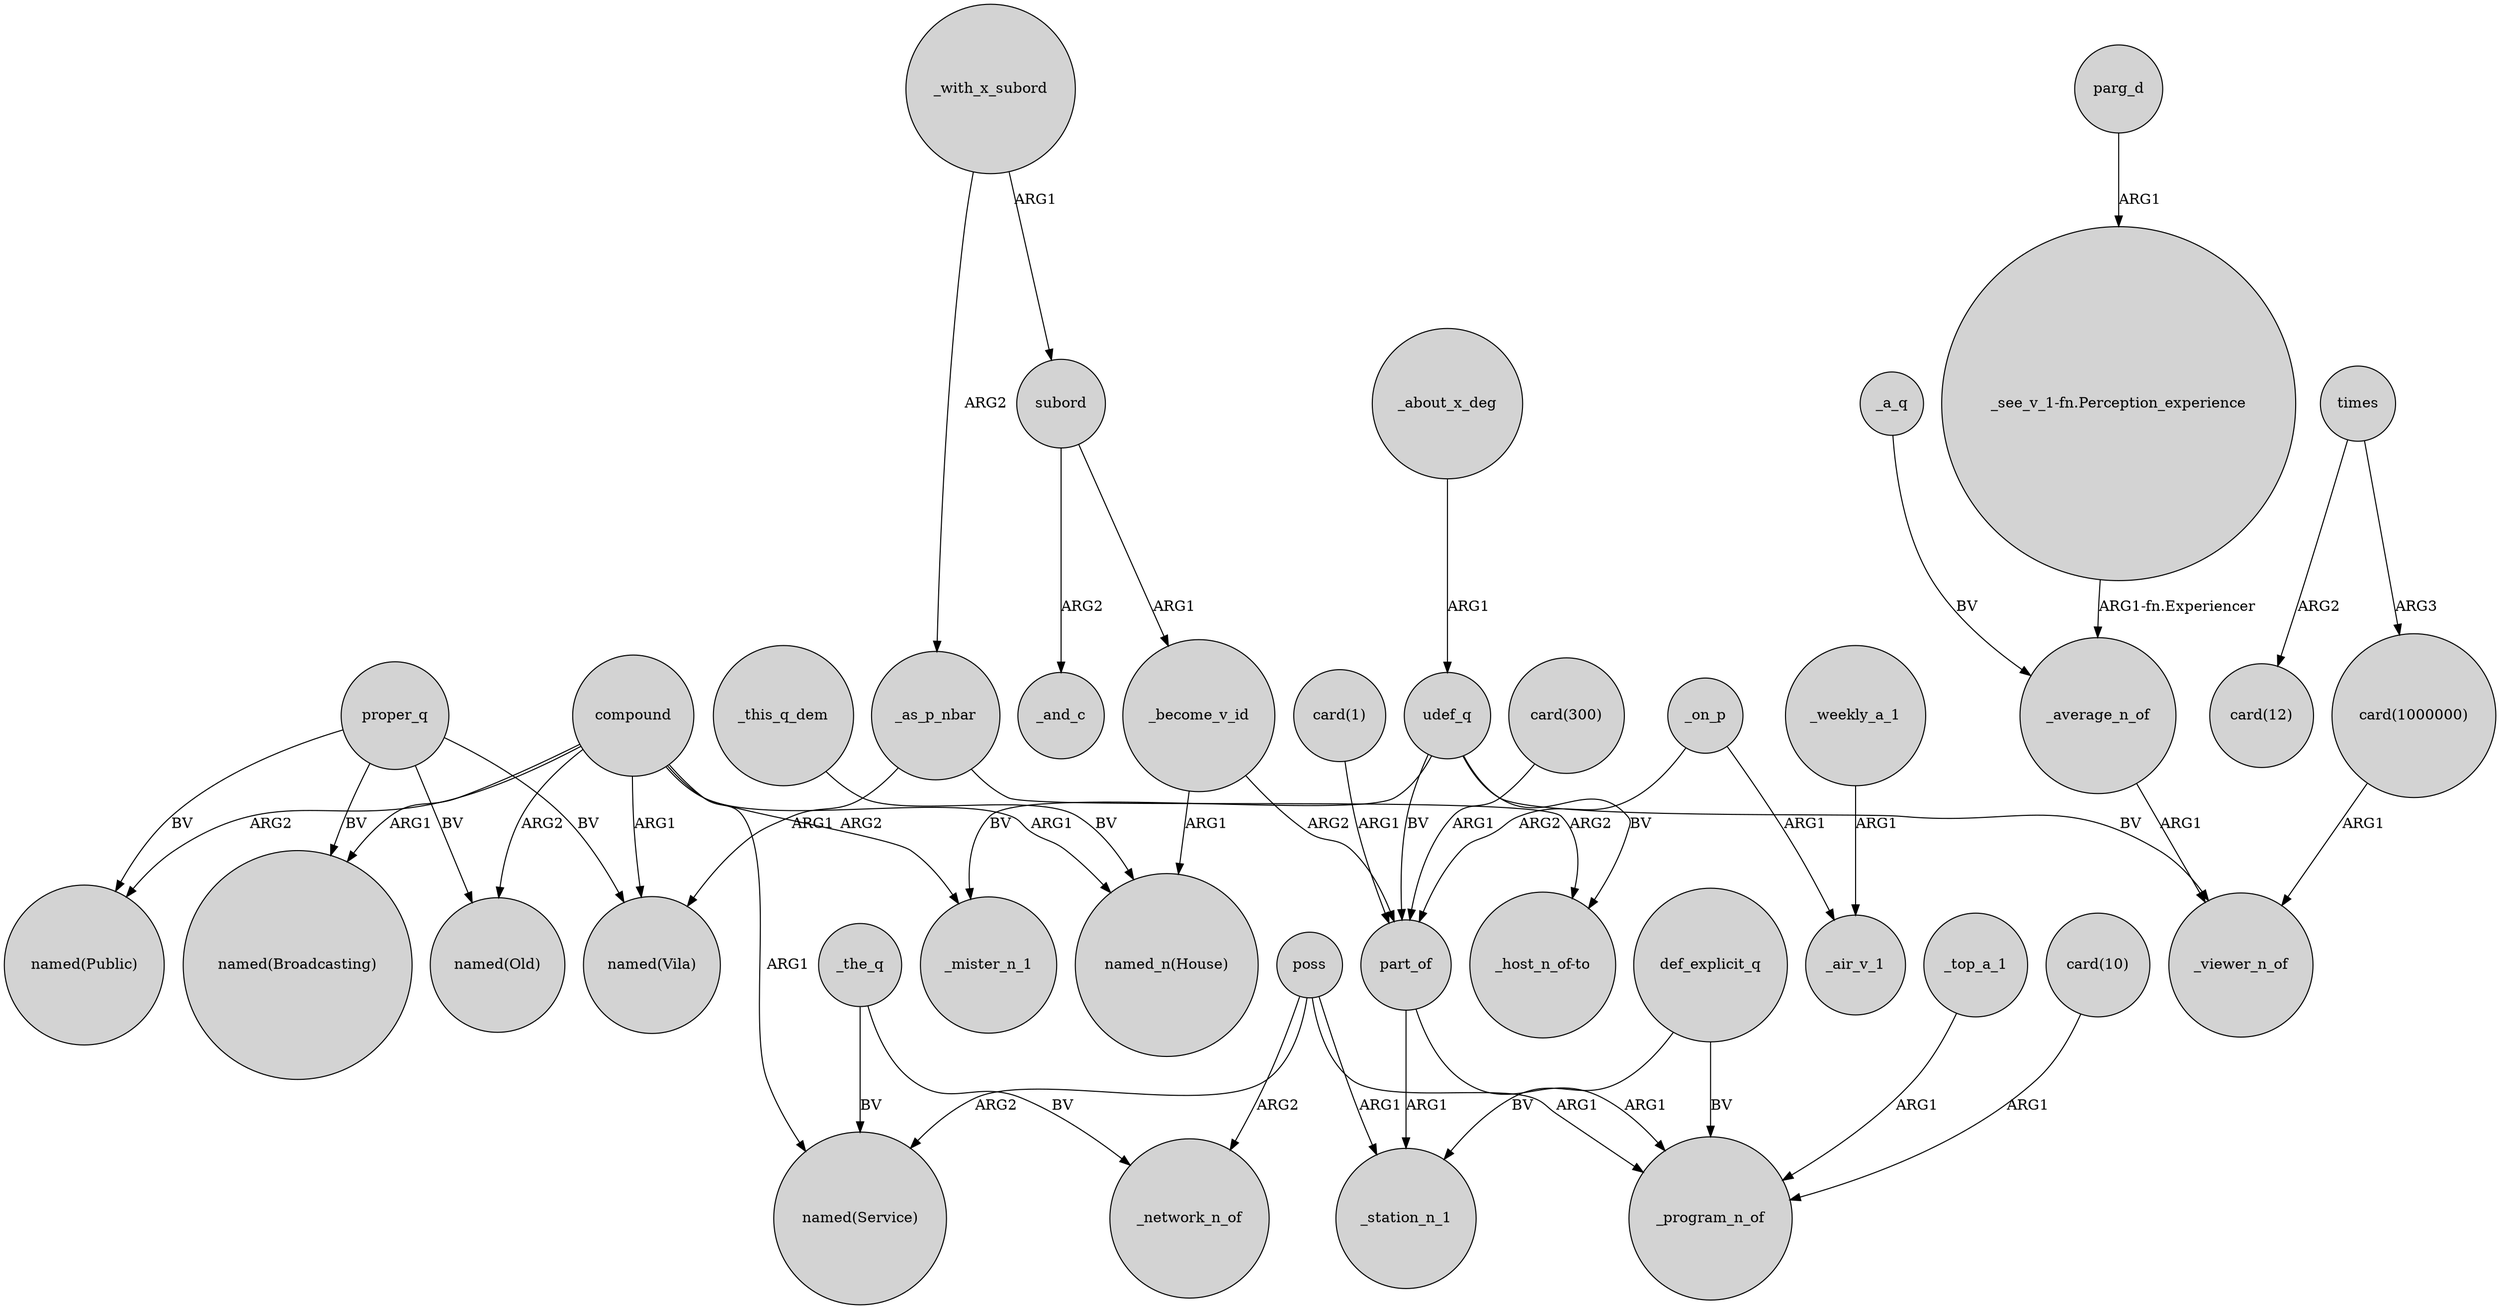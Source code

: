 digraph {
	node [shape=circle style=filled]
	proper_q -> "named(Old)" [label=BV]
	_weekly_a_1 -> _air_v_1 [label=ARG1]
	udef_q -> part_of [label=BV]
	"card(300)" -> part_of [label=ARG1]
	_average_n_of -> _viewer_n_of [label=ARG1]
	_with_x_subord -> _as_p_nbar [label=ARG2]
	proper_q -> "named(Broadcasting)" [label=BV]
	compound -> _mister_n_1 [label=ARG2]
	compound -> "named(Broadcasting)" [label=ARG1]
	_with_x_subord -> subord [label=ARG1]
	compound -> "named(Vila)" [label=ARG1]
	udef_q -> _mister_n_1 [label=BV]
	poss -> _network_n_of [label=ARG2]
	_on_p -> part_of [label=ARG2]
	_a_q -> _average_n_of [label=BV]
	part_of -> _program_n_of [label=ARG1]
	compound -> "named_n(House)" [label=ARG1]
	_become_v_id -> "named_n(House)" [label=ARG1]
	_about_x_deg -> udef_q [label=ARG1]
	poss -> _station_n_1 [label=ARG1]
	udef_q -> _viewer_n_of [label=BV]
	compound -> "named(Service)" [label=ARG1]
	compound -> "named(Old)" [label=ARG2]
	_become_v_id -> part_of [label=ARG2]
	_on_p -> _air_v_1 [label=ARG1]
	poss -> _program_n_of [label=ARG1]
	"_see_v_1-fn.Perception_experience" -> _average_n_of [label="ARG1-fn.Experiencer"]
	_the_q -> _network_n_of [label=BV]
	"card(10)" -> _program_n_of [label=ARG1]
	_as_p_nbar -> "named(Vila)" [label=ARG1]
	def_explicit_q -> _program_n_of [label=BV]
	times -> "card(1000000)" [label=ARG3]
	times -> "card(12)" [label=ARG2]
	poss -> "named(Service)" [label=ARG2]
	parg_d -> "_see_v_1-fn.Perception_experience" [label=ARG1]
	proper_q -> "named(Public)" [label=BV]
	_as_p_nbar -> "_host_n_of-to" [label=ARG2]
	_top_a_1 -> _program_n_of [label=ARG1]
	_the_q -> "named(Service)" [label=BV]
	"card(1)" -> part_of [label=ARG1]
	def_explicit_q -> _station_n_1 [label=BV]
	_this_q_dem -> "named_n(House)" [label=BV]
	proper_q -> "named(Vila)" [label=BV]
	subord -> _become_v_id [label=ARG1]
	"card(1000000)" -> _viewer_n_of [label=ARG1]
	compound -> "named(Public)" [label=ARG2]
	subord -> _and_c [label=ARG2]
	udef_q -> "_host_n_of-to" [label=BV]
	part_of -> _station_n_1 [label=ARG1]
}
